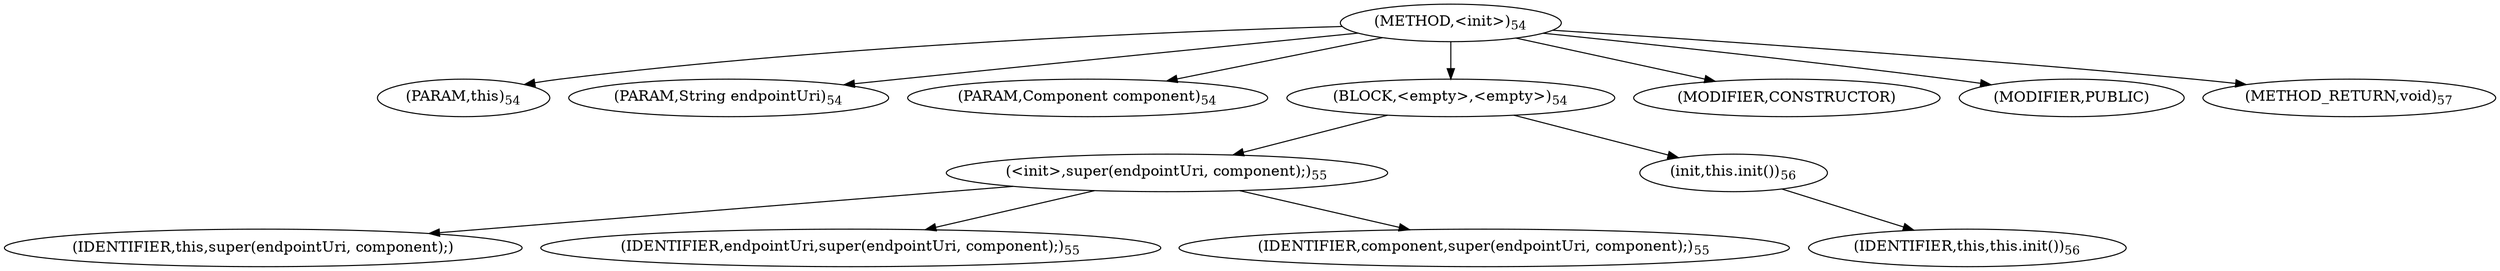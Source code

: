 digraph "&lt;init&gt;" {  
"96" [label = <(METHOD,&lt;init&gt;)<SUB>54</SUB>> ]
"15" [label = <(PARAM,this)<SUB>54</SUB>> ]
"97" [label = <(PARAM,String endpointUri)<SUB>54</SUB>> ]
"98" [label = <(PARAM,Component component)<SUB>54</SUB>> ]
"99" [label = <(BLOCK,&lt;empty&gt;,&lt;empty&gt;)<SUB>54</SUB>> ]
"100" [label = <(&lt;init&gt;,super(endpointUri, component);)<SUB>55</SUB>> ]
"14" [label = <(IDENTIFIER,this,super(endpointUri, component);)> ]
"101" [label = <(IDENTIFIER,endpointUri,super(endpointUri, component);)<SUB>55</SUB>> ]
"102" [label = <(IDENTIFIER,component,super(endpointUri, component);)<SUB>55</SUB>> ]
"103" [label = <(init,this.init())<SUB>56</SUB>> ]
"16" [label = <(IDENTIFIER,this,this.init())<SUB>56</SUB>> ]
"104" [label = <(MODIFIER,CONSTRUCTOR)> ]
"105" [label = <(MODIFIER,PUBLIC)> ]
"106" [label = <(METHOD_RETURN,void)<SUB>57</SUB>> ]
  "96" -> "15" 
  "96" -> "97" 
  "96" -> "98" 
  "96" -> "99" 
  "96" -> "104" 
  "96" -> "105" 
  "96" -> "106" 
  "99" -> "100" 
  "99" -> "103" 
  "100" -> "14" 
  "100" -> "101" 
  "100" -> "102" 
  "103" -> "16" 
}
